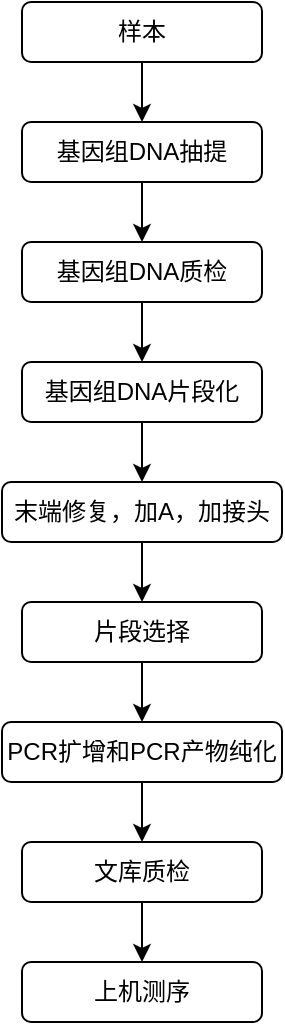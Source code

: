 <mxfile version="11.1.2" type="github"><diagram id="jd3PgprL_St_uKa591MF" name="Page-1"><mxGraphModel dx="1233" dy="786" grid="1" gridSize="10" guides="1" tooltips="1" connect="1" arrows="1" fold="1" page="1" pageScale="1" pageWidth="827" pageHeight="1169" math="0" shadow="0"><root><mxCell id="0"/><mxCell id="1" parent="0"/><mxCell id="PD6cjl5SLMPGE56F4_Hd-3" value="" style="edgeStyle=orthogonalEdgeStyle;rounded=0;orthogonalLoop=1;jettySize=auto;html=1;" parent="1" source="PD6cjl5SLMPGE56F4_Hd-1" target="PD6cjl5SLMPGE56F4_Hd-2" edge="1"><mxGeometry relative="1" as="geometry"/></mxCell><mxCell id="PD6cjl5SLMPGE56F4_Hd-1" value="样本" style="rounded=1;whiteSpace=wrap;html=1;imageHeight=30;" parent="1" vertex="1"><mxGeometry x="360" y="50" width="120" height="30" as="geometry"/></mxCell><mxCell id="PD6cjl5SLMPGE56F4_Hd-7" value="" style="edgeStyle=orthogonalEdgeStyle;rounded=0;orthogonalLoop=1;jettySize=auto;html=1;" parent="1" source="PD6cjl5SLMPGE56F4_Hd-2" target="PD6cjl5SLMPGE56F4_Hd-6" edge="1"><mxGeometry relative="1" as="geometry"/></mxCell><mxCell id="PD6cjl5SLMPGE56F4_Hd-2" value="基因组DNA抽提" style="rounded=1;whiteSpace=wrap;html=1;imageHeight=30;" parent="1" vertex="1"><mxGeometry x="360" y="110" width="120" height="30" as="geometry"/></mxCell><mxCell id="PD6cjl5SLMPGE56F4_Hd-9" value="" style="edgeStyle=orthogonalEdgeStyle;rounded=0;orthogonalLoop=1;jettySize=auto;html=1;" parent="1" source="PD6cjl5SLMPGE56F4_Hd-6" target="PD6cjl5SLMPGE56F4_Hd-8" edge="1"><mxGeometry relative="1" as="geometry"/></mxCell><mxCell id="PD6cjl5SLMPGE56F4_Hd-6" value="基因组DNA质检" style="rounded=1;whiteSpace=wrap;html=1;imageHeight=30;" parent="1" vertex="1"><mxGeometry x="360" y="170" width="120" height="30" as="geometry"/></mxCell><mxCell id="PD6cjl5SLMPGE56F4_Hd-11" value="" style="edgeStyle=orthogonalEdgeStyle;rounded=0;orthogonalLoop=1;jettySize=auto;html=1;" parent="1" source="PD6cjl5SLMPGE56F4_Hd-8" target="PD6cjl5SLMPGE56F4_Hd-10" edge="1"><mxGeometry relative="1" as="geometry"/></mxCell><mxCell id="PD6cjl5SLMPGE56F4_Hd-8" value="基因组DNA片段化" style="rounded=1;whiteSpace=wrap;html=1;imageHeight=30;" parent="1" vertex="1"><mxGeometry x="360" y="230" width="120" height="30" as="geometry"/></mxCell><mxCell id="PD6cjl5SLMPGE56F4_Hd-13" value="" style="edgeStyle=orthogonalEdgeStyle;rounded=0;orthogonalLoop=1;jettySize=auto;html=1;" parent="1" source="PD6cjl5SLMPGE56F4_Hd-10" target="PD6cjl5SLMPGE56F4_Hd-12" edge="1"><mxGeometry relative="1" as="geometry"/></mxCell><mxCell id="PD6cjl5SLMPGE56F4_Hd-10" value="末端修复，加A，加接头" style="rounded=1;whiteSpace=wrap;html=1;imageHeight=30;" parent="1" vertex="1"><mxGeometry x="350" y="290" width="140" height="30" as="geometry"/></mxCell><mxCell id="PD6cjl5SLMPGE56F4_Hd-15" value="" style="edgeStyle=orthogonalEdgeStyle;rounded=0;orthogonalLoop=1;jettySize=auto;html=1;" parent="1" source="PD6cjl5SLMPGE56F4_Hd-12" target="PD6cjl5SLMPGE56F4_Hd-14" edge="1"><mxGeometry relative="1" as="geometry"/></mxCell><mxCell id="PD6cjl5SLMPGE56F4_Hd-12" value="片段选择" style="rounded=1;whiteSpace=wrap;html=1;imageHeight=30;" parent="1" vertex="1"><mxGeometry x="360" y="350" width="120" height="30" as="geometry"/></mxCell><mxCell id="PD6cjl5SLMPGE56F4_Hd-17" value="" style="edgeStyle=orthogonalEdgeStyle;rounded=0;orthogonalLoop=1;jettySize=auto;html=1;" parent="1" source="PD6cjl5SLMPGE56F4_Hd-14" target="PD6cjl5SLMPGE56F4_Hd-16" edge="1"><mxGeometry relative="1" as="geometry"/></mxCell><mxCell id="PD6cjl5SLMPGE56F4_Hd-14" value="PCR扩增和PCR产物纯化" style="rounded=1;whiteSpace=wrap;html=1;imageHeight=30;" parent="1" vertex="1"><mxGeometry x="350" y="410" width="140" height="30" as="geometry"/></mxCell><mxCell id="PD6cjl5SLMPGE56F4_Hd-19" value="" style="edgeStyle=orthogonalEdgeStyle;rounded=0;orthogonalLoop=1;jettySize=auto;html=1;" parent="1" source="PD6cjl5SLMPGE56F4_Hd-16" target="PD6cjl5SLMPGE56F4_Hd-18" edge="1"><mxGeometry relative="1" as="geometry"/></mxCell><mxCell id="PD6cjl5SLMPGE56F4_Hd-16" value="文库质检" style="rounded=1;whiteSpace=wrap;html=1;imageHeight=30;" parent="1" vertex="1"><mxGeometry x="360" y="470" width="120" height="30" as="geometry"/></mxCell><mxCell id="PD6cjl5SLMPGE56F4_Hd-18" value="上机测序" style="rounded=1;whiteSpace=wrap;html=1;imageHeight=30;" parent="1" vertex="1"><mxGeometry x="360" y="530" width="120" height="30" as="geometry"/></mxCell></root></mxGraphModel></diagram></mxfile>